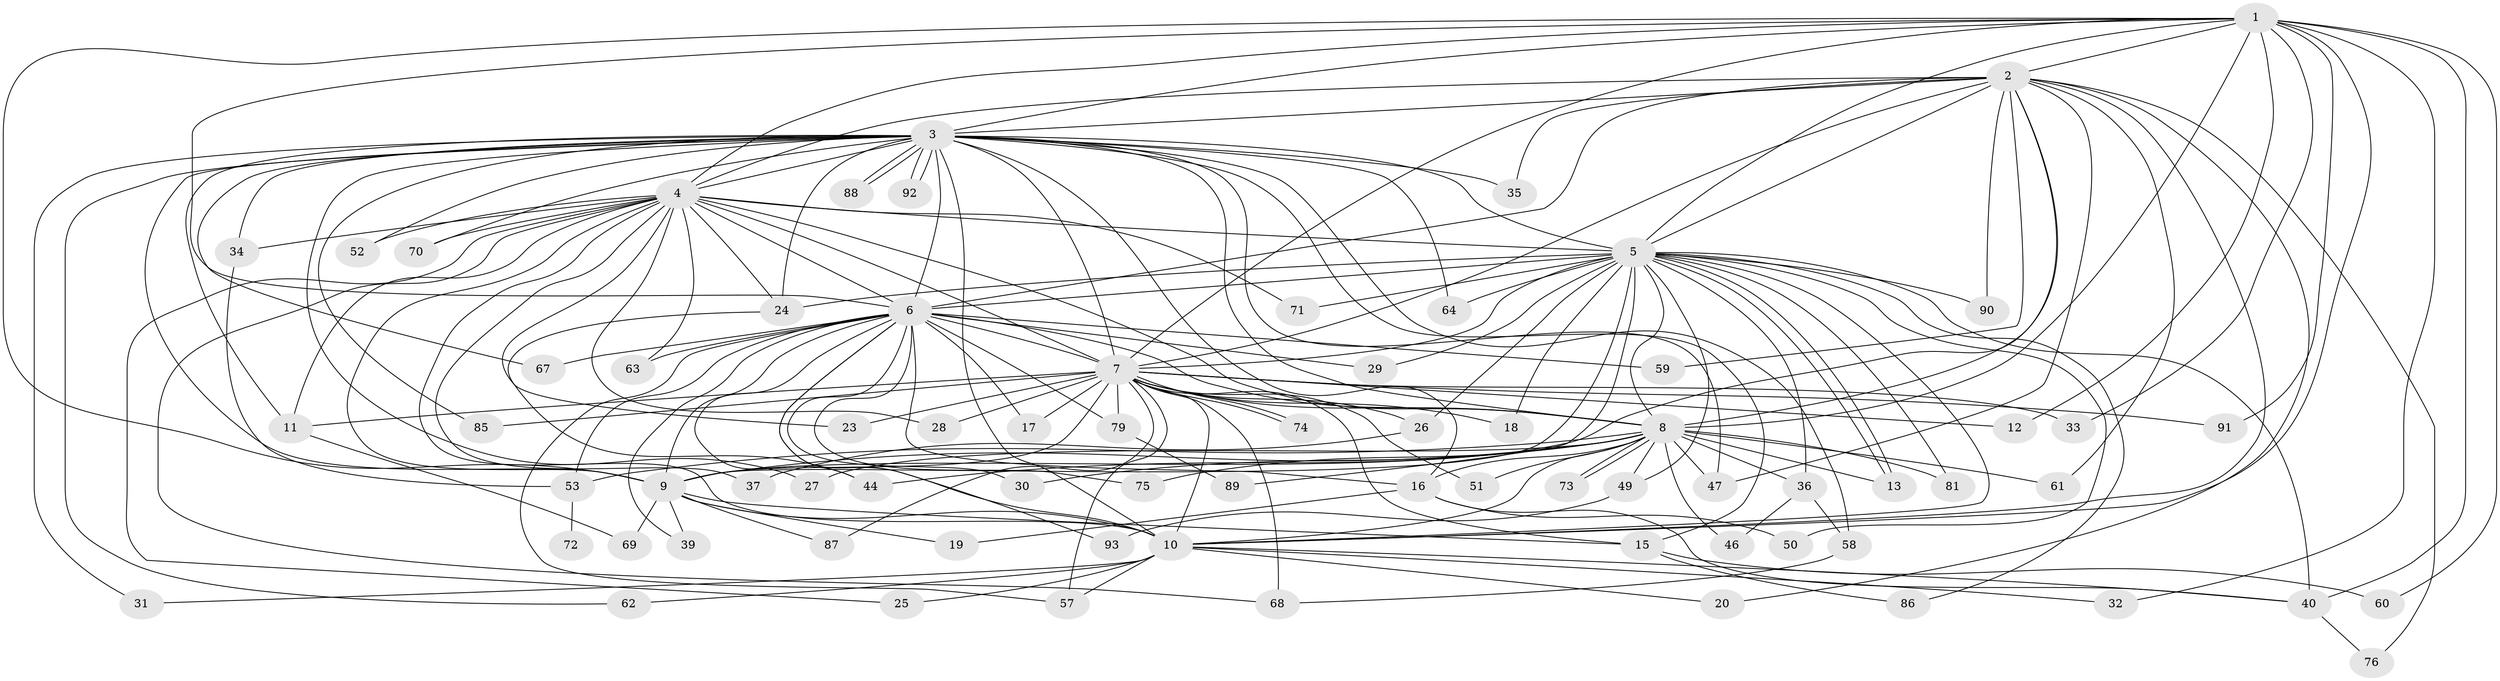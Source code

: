 // Generated by graph-tools (version 1.1) at 2025/23/03/03/25 07:23:40]
// undirected, 73 vertices, 182 edges
graph export_dot {
graph [start="1"]
  node [color=gray90,style=filled];
  1 [super="+80"];
  2 [super="+77"];
  3 [super="+21"];
  4 [super="+41"];
  5 [super="+66"];
  6 [super="+22"];
  7 [super="+84"];
  8 [super="+42"];
  9 [super="+65"];
  10 [super="+45"];
  11 [super="+14"];
  12;
  13 [super="+48"];
  15 [super="+43"];
  16;
  17;
  18;
  19;
  20;
  23;
  24 [super="+38"];
  25;
  26;
  27;
  28;
  29;
  30;
  31;
  32;
  33;
  34;
  35;
  36;
  37;
  39;
  40 [super="+55"];
  44 [super="+82"];
  46;
  47 [super="+54"];
  49;
  50;
  51;
  52;
  53 [super="+56"];
  57 [super="+83"];
  58;
  59;
  60;
  61;
  62;
  63;
  64;
  67;
  68 [super="+78"];
  69;
  70;
  71;
  72;
  73;
  74;
  75;
  76;
  79;
  81;
  85;
  86;
  87;
  88;
  89;
  90;
  91;
  92;
  93;
  1 -- 2;
  1 -- 3;
  1 -- 4;
  1 -- 5;
  1 -- 6;
  1 -- 7;
  1 -- 8 [weight=2];
  1 -- 9;
  1 -- 10;
  1 -- 12;
  1 -- 32;
  1 -- 33;
  1 -- 40 [weight=2];
  1 -- 60;
  1 -- 91;
  2 -- 3 [weight=2];
  2 -- 4;
  2 -- 5;
  2 -- 6;
  2 -- 7;
  2 -- 8;
  2 -- 9;
  2 -- 10;
  2 -- 20;
  2 -- 35;
  2 -- 47;
  2 -- 59;
  2 -- 61;
  2 -- 76;
  2 -- 90;
  3 -- 4;
  3 -- 5;
  3 -- 6;
  3 -- 7;
  3 -- 8 [weight=2];
  3 -- 9;
  3 -- 10;
  3 -- 15 [weight=2];
  3 -- 16;
  3 -- 27;
  3 -- 31;
  3 -- 34;
  3 -- 35;
  3 -- 47;
  3 -- 52;
  3 -- 58;
  3 -- 62;
  3 -- 64;
  3 -- 67;
  3 -- 70;
  3 -- 85;
  3 -- 88;
  3 -- 88;
  3 -- 92;
  3 -- 92;
  3 -- 11;
  3 -- 24;
  4 -- 5;
  4 -- 6;
  4 -- 7;
  4 -- 8;
  4 -- 9;
  4 -- 10;
  4 -- 11;
  4 -- 23;
  4 -- 24;
  4 -- 25;
  4 -- 28;
  4 -- 34;
  4 -- 37;
  4 -- 52;
  4 -- 63;
  4 -- 68;
  4 -- 70;
  4 -- 71;
  5 -- 6 [weight=2];
  5 -- 7;
  5 -- 8;
  5 -- 9;
  5 -- 10;
  5 -- 13;
  5 -- 13;
  5 -- 18;
  5 -- 24;
  5 -- 26;
  5 -- 29;
  5 -- 36;
  5 -- 49;
  5 -- 50;
  5 -- 64;
  5 -- 71;
  5 -- 81;
  5 -- 86;
  5 -- 89;
  5 -- 90;
  5 -- 40;
  6 -- 7;
  6 -- 8;
  6 -- 9;
  6 -- 10;
  6 -- 16;
  6 -- 17;
  6 -- 29;
  6 -- 30;
  6 -- 39;
  6 -- 53;
  6 -- 57;
  6 -- 63;
  6 -- 67;
  6 -- 75;
  6 -- 79;
  6 -- 93;
  6 -- 59;
  6 -- 44;
  7 -- 8;
  7 -- 9;
  7 -- 10;
  7 -- 11;
  7 -- 12;
  7 -- 17;
  7 -- 18;
  7 -- 23;
  7 -- 26;
  7 -- 28;
  7 -- 33;
  7 -- 51;
  7 -- 57;
  7 -- 74;
  7 -- 74;
  7 -- 79;
  7 -- 85;
  7 -- 87;
  7 -- 91;
  7 -- 15;
  7 -- 68;
  8 -- 9;
  8 -- 10;
  8 -- 27;
  8 -- 30;
  8 -- 36;
  8 -- 44;
  8 -- 46;
  8 -- 49;
  8 -- 51;
  8 -- 53;
  8 -- 61;
  8 -- 73;
  8 -- 73;
  8 -- 75;
  8 -- 81;
  8 -- 13;
  8 -- 16;
  8 -- 47;
  9 -- 10 [weight=2];
  9 -- 15;
  9 -- 19;
  9 -- 39;
  9 -- 87;
  9 -- 69;
  10 -- 20;
  10 -- 25;
  10 -- 31;
  10 -- 32;
  10 -- 62;
  10 -- 40;
  10 -- 57;
  11 -- 69;
  15 -- 86;
  15 -- 60;
  16 -- 19;
  16 -- 40;
  16 -- 50;
  24 -- 44;
  26 -- 37;
  34 -- 53;
  36 -- 46;
  36 -- 58;
  40 -- 76;
  49 -- 93;
  53 -- 72;
  58 -- 68;
  79 -- 89;
}
